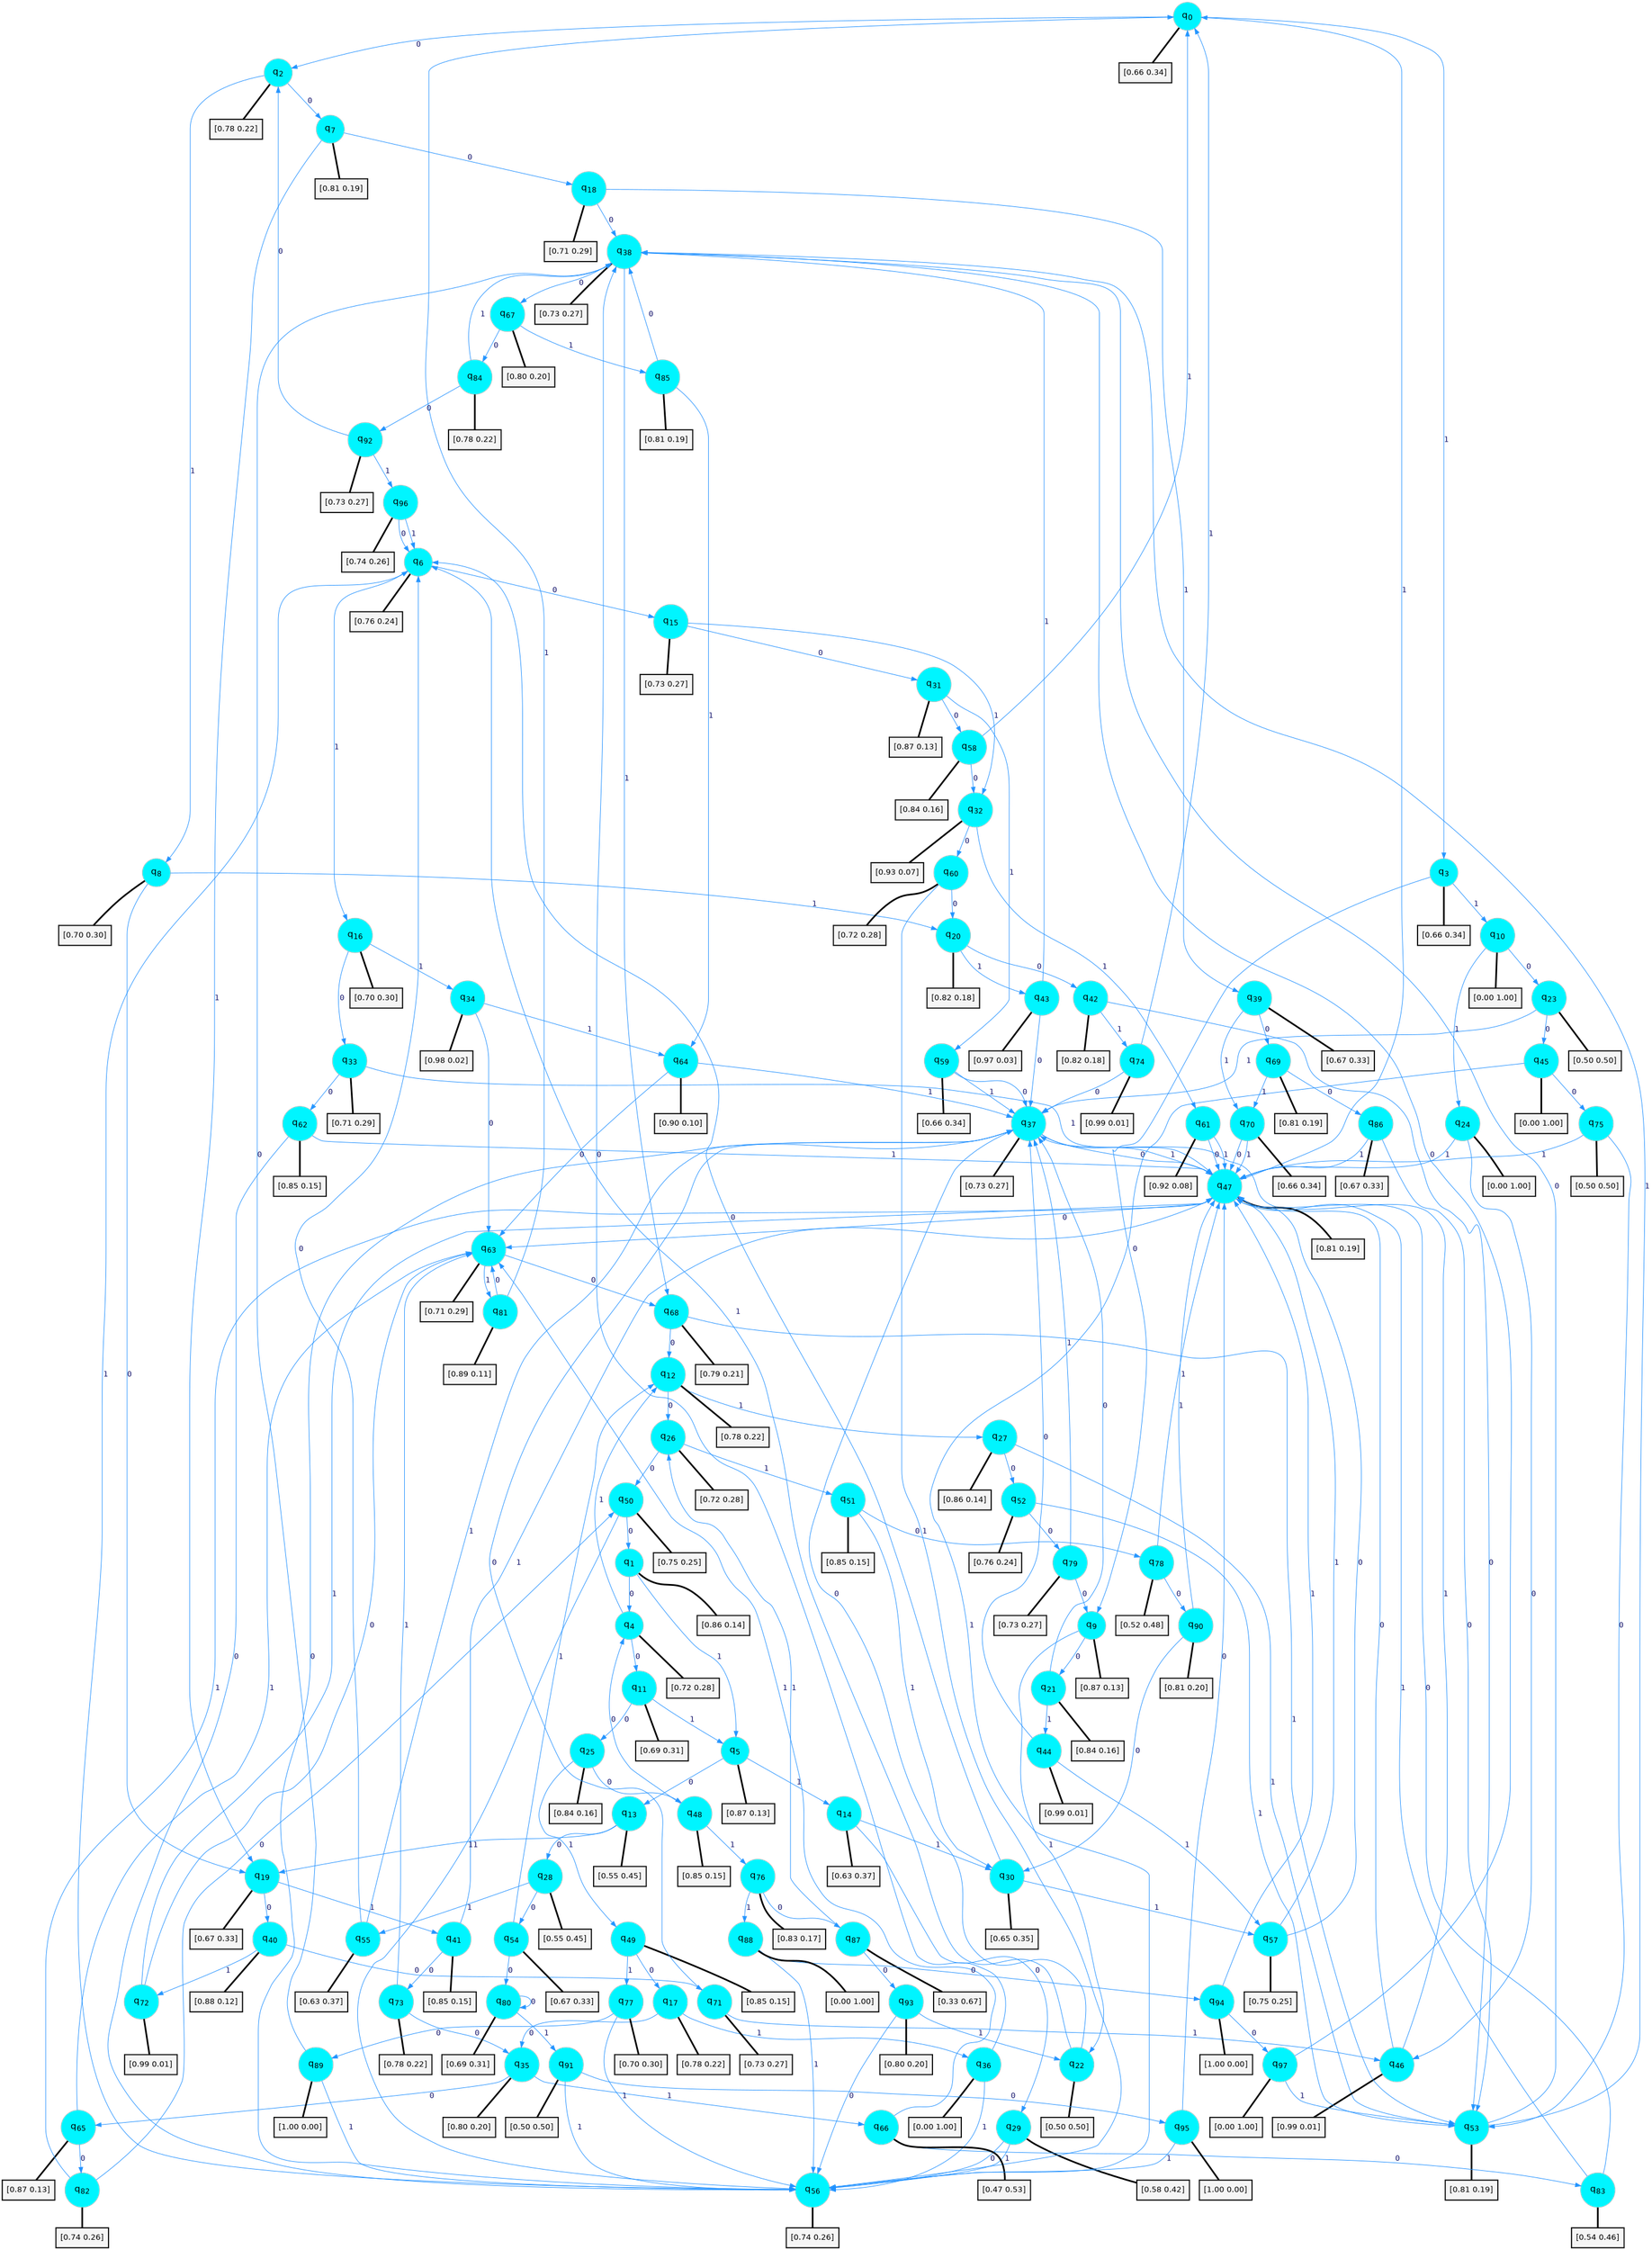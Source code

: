 digraph G {
graph [
bgcolor=transparent, dpi=300, rankdir=TD, size="40,25"];
node [
color=gray, fillcolor=turquoise1, fontcolor=black, fontname=Helvetica, fontsize=16, fontweight=bold, shape=circle, style=filled];
edge [
arrowsize=1, color=dodgerblue1, fontcolor=midnightblue, fontname=courier, fontweight=bold, penwidth=1, style=solid, weight=20];
0[label=<q<SUB>0</SUB>>];
1[label=<q<SUB>1</SUB>>];
2[label=<q<SUB>2</SUB>>];
3[label=<q<SUB>3</SUB>>];
4[label=<q<SUB>4</SUB>>];
5[label=<q<SUB>5</SUB>>];
6[label=<q<SUB>6</SUB>>];
7[label=<q<SUB>7</SUB>>];
8[label=<q<SUB>8</SUB>>];
9[label=<q<SUB>9</SUB>>];
10[label=<q<SUB>10</SUB>>];
11[label=<q<SUB>11</SUB>>];
12[label=<q<SUB>12</SUB>>];
13[label=<q<SUB>13</SUB>>];
14[label=<q<SUB>14</SUB>>];
15[label=<q<SUB>15</SUB>>];
16[label=<q<SUB>16</SUB>>];
17[label=<q<SUB>17</SUB>>];
18[label=<q<SUB>18</SUB>>];
19[label=<q<SUB>19</SUB>>];
20[label=<q<SUB>20</SUB>>];
21[label=<q<SUB>21</SUB>>];
22[label=<q<SUB>22</SUB>>];
23[label=<q<SUB>23</SUB>>];
24[label=<q<SUB>24</SUB>>];
25[label=<q<SUB>25</SUB>>];
26[label=<q<SUB>26</SUB>>];
27[label=<q<SUB>27</SUB>>];
28[label=<q<SUB>28</SUB>>];
29[label=<q<SUB>29</SUB>>];
30[label=<q<SUB>30</SUB>>];
31[label=<q<SUB>31</SUB>>];
32[label=<q<SUB>32</SUB>>];
33[label=<q<SUB>33</SUB>>];
34[label=<q<SUB>34</SUB>>];
35[label=<q<SUB>35</SUB>>];
36[label=<q<SUB>36</SUB>>];
37[label=<q<SUB>37</SUB>>];
38[label=<q<SUB>38</SUB>>];
39[label=<q<SUB>39</SUB>>];
40[label=<q<SUB>40</SUB>>];
41[label=<q<SUB>41</SUB>>];
42[label=<q<SUB>42</SUB>>];
43[label=<q<SUB>43</SUB>>];
44[label=<q<SUB>44</SUB>>];
45[label=<q<SUB>45</SUB>>];
46[label=<q<SUB>46</SUB>>];
47[label=<q<SUB>47</SUB>>];
48[label=<q<SUB>48</SUB>>];
49[label=<q<SUB>49</SUB>>];
50[label=<q<SUB>50</SUB>>];
51[label=<q<SUB>51</SUB>>];
52[label=<q<SUB>52</SUB>>];
53[label=<q<SUB>53</SUB>>];
54[label=<q<SUB>54</SUB>>];
55[label=<q<SUB>55</SUB>>];
56[label=<q<SUB>56</SUB>>];
57[label=<q<SUB>57</SUB>>];
58[label=<q<SUB>58</SUB>>];
59[label=<q<SUB>59</SUB>>];
60[label=<q<SUB>60</SUB>>];
61[label=<q<SUB>61</SUB>>];
62[label=<q<SUB>62</SUB>>];
63[label=<q<SUB>63</SUB>>];
64[label=<q<SUB>64</SUB>>];
65[label=<q<SUB>65</SUB>>];
66[label=<q<SUB>66</SUB>>];
67[label=<q<SUB>67</SUB>>];
68[label=<q<SUB>68</SUB>>];
69[label=<q<SUB>69</SUB>>];
70[label=<q<SUB>70</SUB>>];
71[label=<q<SUB>71</SUB>>];
72[label=<q<SUB>72</SUB>>];
73[label=<q<SUB>73</SUB>>];
74[label=<q<SUB>74</SUB>>];
75[label=<q<SUB>75</SUB>>];
76[label=<q<SUB>76</SUB>>];
77[label=<q<SUB>77</SUB>>];
78[label=<q<SUB>78</SUB>>];
79[label=<q<SUB>79</SUB>>];
80[label=<q<SUB>80</SUB>>];
81[label=<q<SUB>81</SUB>>];
82[label=<q<SUB>82</SUB>>];
83[label=<q<SUB>83</SUB>>];
84[label=<q<SUB>84</SUB>>];
85[label=<q<SUB>85</SUB>>];
86[label=<q<SUB>86</SUB>>];
87[label=<q<SUB>87</SUB>>];
88[label=<q<SUB>88</SUB>>];
89[label=<q<SUB>89</SUB>>];
90[label=<q<SUB>90</SUB>>];
91[label=<q<SUB>91</SUB>>];
92[label=<q<SUB>92</SUB>>];
93[label=<q<SUB>93</SUB>>];
94[label=<q<SUB>94</SUB>>];
95[label=<q<SUB>95</SUB>>];
96[label=<q<SUB>96</SUB>>];
97[label=<q<SUB>97</SUB>>];
98[label="[0.66 0.34]", shape=box,fontcolor=black, fontname=Helvetica, fontsize=14, penwidth=2, fillcolor=whitesmoke,color=black];
99[label="[0.86 0.14]", shape=box,fontcolor=black, fontname=Helvetica, fontsize=14, penwidth=2, fillcolor=whitesmoke,color=black];
100[label="[0.78 0.22]", shape=box,fontcolor=black, fontname=Helvetica, fontsize=14, penwidth=2, fillcolor=whitesmoke,color=black];
101[label="[0.66 0.34]", shape=box,fontcolor=black, fontname=Helvetica, fontsize=14, penwidth=2, fillcolor=whitesmoke,color=black];
102[label="[0.72 0.28]", shape=box,fontcolor=black, fontname=Helvetica, fontsize=14, penwidth=2, fillcolor=whitesmoke,color=black];
103[label="[0.87 0.13]", shape=box,fontcolor=black, fontname=Helvetica, fontsize=14, penwidth=2, fillcolor=whitesmoke,color=black];
104[label="[0.76 0.24]", shape=box,fontcolor=black, fontname=Helvetica, fontsize=14, penwidth=2, fillcolor=whitesmoke,color=black];
105[label="[0.81 0.19]", shape=box,fontcolor=black, fontname=Helvetica, fontsize=14, penwidth=2, fillcolor=whitesmoke,color=black];
106[label="[0.70 0.30]", shape=box,fontcolor=black, fontname=Helvetica, fontsize=14, penwidth=2, fillcolor=whitesmoke,color=black];
107[label="[0.87 0.13]", shape=box,fontcolor=black, fontname=Helvetica, fontsize=14, penwidth=2, fillcolor=whitesmoke,color=black];
108[label="[0.00 1.00]", shape=box,fontcolor=black, fontname=Helvetica, fontsize=14, penwidth=2, fillcolor=whitesmoke,color=black];
109[label="[0.69 0.31]", shape=box,fontcolor=black, fontname=Helvetica, fontsize=14, penwidth=2, fillcolor=whitesmoke,color=black];
110[label="[0.78 0.22]", shape=box,fontcolor=black, fontname=Helvetica, fontsize=14, penwidth=2, fillcolor=whitesmoke,color=black];
111[label="[0.55 0.45]", shape=box,fontcolor=black, fontname=Helvetica, fontsize=14, penwidth=2, fillcolor=whitesmoke,color=black];
112[label="[0.63 0.37]", shape=box,fontcolor=black, fontname=Helvetica, fontsize=14, penwidth=2, fillcolor=whitesmoke,color=black];
113[label="[0.73 0.27]", shape=box,fontcolor=black, fontname=Helvetica, fontsize=14, penwidth=2, fillcolor=whitesmoke,color=black];
114[label="[0.70 0.30]", shape=box,fontcolor=black, fontname=Helvetica, fontsize=14, penwidth=2, fillcolor=whitesmoke,color=black];
115[label="[0.78 0.22]", shape=box,fontcolor=black, fontname=Helvetica, fontsize=14, penwidth=2, fillcolor=whitesmoke,color=black];
116[label="[0.71 0.29]", shape=box,fontcolor=black, fontname=Helvetica, fontsize=14, penwidth=2, fillcolor=whitesmoke,color=black];
117[label="[0.67 0.33]", shape=box,fontcolor=black, fontname=Helvetica, fontsize=14, penwidth=2, fillcolor=whitesmoke,color=black];
118[label="[0.82 0.18]", shape=box,fontcolor=black, fontname=Helvetica, fontsize=14, penwidth=2, fillcolor=whitesmoke,color=black];
119[label="[0.84 0.16]", shape=box,fontcolor=black, fontname=Helvetica, fontsize=14, penwidth=2, fillcolor=whitesmoke,color=black];
120[label="[0.50 0.50]", shape=box,fontcolor=black, fontname=Helvetica, fontsize=14, penwidth=2, fillcolor=whitesmoke,color=black];
121[label="[0.50 0.50]", shape=box,fontcolor=black, fontname=Helvetica, fontsize=14, penwidth=2, fillcolor=whitesmoke,color=black];
122[label="[0.00 1.00]", shape=box,fontcolor=black, fontname=Helvetica, fontsize=14, penwidth=2, fillcolor=whitesmoke,color=black];
123[label="[0.84 0.16]", shape=box,fontcolor=black, fontname=Helvetica, fontsize=14, penwidth=2, fillcolor=whitesmoke,color=black];
124[label="[0.72 0.28]", shape=box,fontcolor=black, fontname=Helvetica, fontsize=14, penwidth=2, fillcolor=whitesmoke,color=black];
125[label="[0.86 0.14]", shape=box,fontcolor=black, fontname=Helvetica, fontsize=14, penwidth=2, fillcolor=whitesmoke,color=black];
126[label="[0.55 0.45]", shape=box,fontcolor=black, fontname=Helvetica, fontsize=14, penwidth=2, fillcolor=whitesmoke,color=black];
127[label="[0.58 0.42]", shape=box,fontcolor=black, fontname=Helvetica, fontsize=14, penwidth=2, fillcolor=whitesmoke,color=black];
128[label="[0.65 0.35]", shape=box,fontcolor=black, fontname=Helvetica, fontsize=14, penwidth=2, fillcolor=whitesmoke,color=black];
129[label="[0.87 0.13]", shape=box,fontcolor=black, fontname=Helvetica, fontsize=14, penwidth=2, fillcolor=whitesmoke,color=black];
130[label="[0.93 0.07]", shape=box,fontcolor=black, fontname=Helvetica, fontsize=14, penwidth=2, fillcolor=whitesmoke,color=black];
131[label="[0.71 0.29]", shape=box,fontcolor=black, fontname=Helvetica, fontsize=14, penwidth=2, fillcolor=whitesmoke,color=black];
132[label="[0.98 0.02]", shape=box,fontcolor=black, fontname=Helvetica, fontsize=14, penwidth=2, fillcolor=whitesmoke,color=black];
133[label="[0.80 0.20]", shape=box,fontcolor=black, fontname=Helvetica, fontsize=14, penwidth=2, fillcolor=whitesmoke,color=black];
134[label="[0.00 1.00]", shape=box,fontcolor=black, fontname=Helvetica, fontsize=14, penwidth=2, fillcolor=whitesmoke,color=black];
135[label="[0.73 0.27]", shape=box,fontcolor=black, fontname=Helvetica, fontsize=14, penwidth=2, fillcolor=whitesmoke,color=black];
136[label="[0.73 0.27]", shape=box,fontcolor=black, fontname=Helvetica, fontsize=14, penwidth=2, fillcolor=whitesmoke,color=black];
137[label="[0.67 0.33]", shape=box,fontcolor=black, fontname=Helvetica, fontsize=14, penwidth=2, fillcolor=whitesmoke,color=black];
138[label="[0.88 0.12]", shape=box,fontcolor=black, fontname=Helvetica, fontsize=14, penwidth=2, fillcolor=whitesmoke,color=black];
139[label="[0.85 0.15]", shape=box,fontcolor=black, fontname=Helvetica, fontsize=14, penwidth=2, fillcolor=whitesmoke,color=black];
140[label="[0.82 0.18]", shape=box,fontcolor=black, fontname=Helvetica, fontsize=14, penwidth=2, fillcolor=whitesmoke,color=black];
141[label="[0.97 0.03]", shape=box,fontcolor=black, fontname=Helvetica, fontsize=14, penwidth=2, fillcolor=whitesmoke,color=black];
142[label="[0.99 0.01]", shape=box,fontcolor=black, fontname=Helvetica, fontsize=14, penwidth=2, fillcolor=whitesmoke,color=black];
143[label="[0.00 1.00]", shape=box,fontcolor=black, fontname=Helvetica, fontsize=14, penwidth=2, fillcolor=whitesmoke,color=black];
144[label="[0.99 0.01]", shape=box,fontcolor=black, fontname=Helvetica, fontsize=14, penwidth=2, fillcolor=whitesmoke,color=black];
145[label="[0.81 0.19]", shape=box,fontcolor=black, fontname=Helvetica, fontsize=14, penwidth=2, fillcolor=whitesmoke,color=black];
146[label="[0.85 0.15]", shape=box,fontcolor=black, fontname=Helvetica, fontsize=14, penwidth=2, fillcolor=whitesmoke,color=black];
147[label="[0.85 0.15]", shape=box,fontcolor=black, fontname=Helvetica, fontsize=14, penwidth=2, fillcolor=whitesmoke,color=black];
148[label="[0.75 0.25]", shape=box,fontcolor=black, fontname=Helvetica, fontsize=14, penwidth=2, fillcolor=whitesmoke,color=black];
149[label="[0.85 0.15]", shape=box,fontcolor=black, fontname=Helvetica, fontsize=14, penwidth=2, fillcolor=whitesmoke,color=black];
150[label="[0.76 0.24]", shape=box,fontcolor=black, fontname=Helvetica, fontsize=14, penwidth=2, fillcolor=whitesmoke,color=black];
151[label="[0.81 0.19]", shape=box,fontcolor=black, fontname=Helvetica, fontsize=14, penwidth=2, fillcolor=whitesmoke,color=black];
152[label="[0.67 0.33]", shape=box,fontcolor=black, fontname=Helvetica, fontsize=14, penwidth=2, fillcolor=whitesmoke,color=black];
153[label="[0.63 0.37]", shape=box,fontcolor=black, fontname=Helvetica, fontsize=14, penwidth=2, fillcolor=whitesmoke,color=black];
154[label="[0.74 0.26]", shape=box,fontcolor=black, fontname=Helvetica, fontsize=14, penwidth=2, fillcolor=whitesmoke,color=black];
155[label="[0.75 0.25]", shape=box,fontcolor=black, fontname=Helvetica, fontsize=14, penwidth=2, fillcolor=whitesmoke,color=black];
156[label="[0.84 0.16]", shape=box,fontcolor=black, fontname=Helvetica, fontsize=14, penwidth=2, fillcolor=whitesmoke,color=black];
157[label="[0.66 0.34]", shape=box,fontcolor=black, fontname=Helvetica, fontsize=14, penwidth=2, fillcolor=whitesmoke,color=black];
158[label="[0.72 0.28]", shape=box,fontcolor=black, fontname=Helvetica, fontsize=14, penwidth=2, fillcolor=whitesmoke,color=black];
159[label="[0.92 0.08]", shape=box,fontcolor=black, fontname=Helvetica, fontsize=14, penwidth=2, fillcolor=whitesmoke,color=black];
160[label="[0.85 0.15]", shape=box,fontcolor=black, fontname=Helvetica, fontsize=14, penwidth=2, fillcolor=whitesmoke,color=black];
161[label="[0.71 0.29]", shape=box,fontcolor=black, fontname=Helvetica, fontsize=14, penwidth=2, fillcolor=whitesmoke,color=black];
162[label="[0.90 0.10]", shape=box,fontcolor=black, fontname=Helvetica, fontsize=14, penwidth=2, fillcolor=whitesmoke,color=black];
163[label="[0.87 0.13]", shape=box,fontcolor=black, fontname=Helvetica, fontsize=14, penwidth=2, fillcolor=whitesmoke,color=black];
164[label="[0.47 0.53]", shape=box,fontcolor=black, fontname=Helvetica, fontsize=14, penwidth=2, fillcolor=whitesmoke,color=black];
165[label="[0.80 0.20]", shape=box,fontcolor=black, fontname=Helvetica, fontsize=14, penwidth=2, fillcolor=whitesmoke,color=black];
166[label="[0.79 0.21]", shape=box,fontcolor=black, fontname=Helvetica, fontsize=14, penwidth=2, fillcolor=whitesmoke,color=black];
167[label="[0.81 0.19]", shape=box,fontcolor=black, fontname=Helvetica, fontsize=14, penwidth=2, fillcolor=whitesmoke,color=black];
168[label="[0.66 0.34]", shape=box,fontcolor=black, fontname=Helvetica, fontsize=14, penwidth=2, fillcolor=whitesmoke,color=black];
169[label="[0.73 0.27]", shape=box,fontcolor=black, fontname=Helvetica, fontsize=14, penwidth=2, fillcolor=whitesmoke,color=black];
170[label="[0.99 0.01]", shape=box,fontcolor=black, fontname=Helvetica, fontsize=14, penwidth=2, fillcolor=whitesmoke,color=black];
171[label="[0.78 0.22]", shape=box,fontcolor=black, fontname=Helvetica, fontsize=14, penwidth=2, fillcolor=whitesmoke,color=black];
172[label="[0.99 0.01]", shape=box,fontcolor=black, fontname=Helvetica, fontsize=14, penwidth=2, fillcolor=whitesmoke,color=black];
173[label="[0.50 0.50]", shape=box,fontcolor=black, fontname=Helvetica, fontsize=14, penwidth=2, fillcolor=whitesmoke,color=black];
174[label="[0.83 0.17]", shape=box,fontcolor=black, fontname=Helvetica, fontsize=14, penwidth=2, fillcolor=whitesmoke,color=black];
175[label="[0.70 0.30]", shape=box,fontcolor=black, fontname=Helvetica, fontsize=14, penwidth=2, fillcolor=whitesmoke,color=black];
176[label="[0.52 0.48]", shape=box,fontcolor=black, fontname=Helvetica, fontsize=14, penwidth=2, fillcolor=whitesmoke,color=black];
177[label="[0.73 0.27]", shape=box,fontcolor=black, fontname=Helvetica, fontsize=14, penwidth=2, fillcolor=whitesmoke,color=black];
178[label="[0.69 0.31]", shape=box,fontcolor=black, fontname=Helvetica, fontsize=14, penwidth=2, fillcolor=whitesmoke,color=black];
179[label="[0.89 0.11]", shape=box,fontcolor=black, fontname=Helvetica, fontsize=14, penwidth=2, fillcolor=whitesmoke,color=black];
180[label="[0.74 0.26]", shape=box,fontcolor=black, fontname=Helvetica, fontsize=14, penwidth=2, fillcolor=whitesmoke,color=black];
181[label="[0.54 0.46]", shape=box,fontcolor=black, fontname=Helvetica, fontsize=14, penwidth=2, fillcolor=whitesmoke,color=black];
182[label="[0.78 0.22]", shape=box,fontcolor=black, fontname=Helvetica, fontsize=14, penwidth=2, fillcolor=whitesmoke,color=black];
183[label="[0.81 0.19]", shape=box,fontcolor=black, fontname=Helvetica, fontsize=14, penwidth=2, fillcolor=whitesmoke,color=black];
184[label="[0.67 0.33]", shape=box,fontcolor=black, fontname=Helvetica, fontsize=14, penwidth=2, fillcolor=whitesmoke,color=black];
185[label="[0.33 0.67]", shape=box,fontcolor=black, fontname=Helvetica, fontsize=14, penwidth=2, fillcolor=whitesmoke,color=black];
186[label="[0.00 1.00]", shape=box,fontcolor=black, fontname=Helvetica, fontsize=14, penwidth=2, fillcolor=whitesmoke,color=black];
187[label="[1.00 0.00]", shape=box,fontcolor=black, fontname=Helvetica, fontsize=14, penwidth=2, fillcolor=whitesmoke,color=black];
188[label="[0.81 0.20]", shape=box,fontcolor=black, fontname=Helvetica, fontsize=14, penwidth=2, fillcolor=whitesmoke,color=black];
189[label="[0.50 0.50]", shape=box,fontcolor=black, fontname=Helvetica, fontsize=14, penwidth=2, fillcolor=whitesmoke,color=black];
190[label="[0.73 0.27]", shape=box,fontcolor=black, fontname=Helvetica, fontsize=14, penwidth=2, fillcolor=whitesmoke,color=black];
191[label="[0.80 0.20]", shape=box,fontcolor=black, fontname=Helvetica, fontsize=14, penwidth=2, fillcolor=whitesmoke,color=black];
192[label="[1.00 0.00]", shape=box,fontcolor=black, fontname=Helvetica, fontsize=14, penwidth=2, fillcolor=whitesmoke,color=black];
193[label="[1.00 0.00]", shape=box,fontcolor=black, fontname=Helvetica, fontsize=14, penwidth=2, fillcolor=whitesmoke,color=black];
194[label="[0.74 0.26]", shape=box,fontcolor=black, fontname=Helvetica, fontsize=14, penwidth=2, fillcolor=whitesmoke,color=black];
195[label="[0.00 1.00]", shape=box,fontcolor=black, fontname=Helvetica, fontsize=14, penwidth=2, fillcolor=whitesmoke,color=black];
0->2 [label=0];
0->3 [label=1];
0->98 [arrowhead=none, penwidth=3,color=black];
1->4 [label=0];
1->5 [label=1];
1->99 [arrowhead=none, penwidth=3,color=black];
2->7 [label=0];
2->8 [label=1];
2->100 [arrowhead=none, penwidth=3,color=black];
3->9 [label=0];
3->10 [label=1];
3->101 [arrowhead=none, penwidth=3,color=black];
4->11 [label=0];
4->12 [label=1];
4->102 [arrowhead=none, penwidth=3,color=black];
5->13 [label=0];
5->14 [label=1];
5->103 [arrowhead=none, penwidth=3,color=black];
6->15 [label=0];
6->16 [label=1];
6->104 [arrowhead=none, penwidth=3,color=black];
7->18 [label=0];
7->19 [label=1];
7->105 [arrowhead=none, penwidth=3,color=black];
8->19 [label=0];
8->20 [label=1];
8->106 [arrowhead=none, penwidth=3,color=black];
9->21 [label=0];
9->22 [label=1];
9->107 [arrowhead=none, penwidth=3,color=black];
10->23 [label=0];
10->24 [label=1];
10->108 [arrowhead=none, penwidth=3,color=black];
11->25 [label=0];
11->5 [label=1];
11->109 [arrowhead=none, penwidth=3,color=black];
12->26 [label=0];
12->27 [label=1];
12->110 [arrowhead=none, penwidth=3,color=black];
13->28 [label=0];
13->19 [label=1];
13->111 [arrowhead=none, penwidth=3,color=black];
14->29 [label=0];
14->30 [label=1];
14->112 [arrowhead=none, penwidth=3,color=black];
15->31 [label=0];
15->32 [label=1];
15->113 [arrowhead=none, penwidth=3,color=black];
16->33 [label=0];
16->34 [label=1];
16->114 [arrowhead=none, penwidth=3,color=black];
17->35 [label=0];
17->36 [label=1];
17->115 [arrowhead=none, penwidth=3,color=black];
18->38 [label=0];
18->39 [label=1];
18->116 [arrowhead=none, penwidth=3,color=black];
19->40 [label=0];
19->41 [label=1];
19->117 [arrowhead=none, penwidth=3,color=black];
20->42 [label=0];
20->43 [label=1];
20->118 [arrowhead=none, penwidth=3,color=black];
21->37 [label=0];
21->44 [label=1];
21->119 [arrowhead=none, penwidth=3,color=black];
22->37 [label=0];
22->6 [label=1];
22->120 [arrowhead=none, penwidth=3,color=black];
23->45 [label=0];
23->37 [label=1];
23->121 [arrowhead=none, penwidth=3,color=black];
24->46 [label=0];
24->47 [label=1];
24->122 [arrowhead=none, penwidth=3,color=black];
25->48 [label=0];
25->49 [label=1];
25->123 [arrowhead=none, penwidth=3,color=black];
26->50 [label=0];
26->51 [label=1];
26->124 [arrowhead=none, penwidth=3,color=black];
27->52 [label=0];
27->53 [label=1];
27->125 [arrowhead=none, penwidth=3,color=black];
28->54 [label=0];
28->55 [label=1];
28->126 [arrowhead=none, penwidth=3,color=black];
29->56 [label=0];
29->56 [label=1];
29->127 [arrowhead=none, penwidth=3,color=black];
30->6 [label=0];
30->57 [label=1];
30->128 [arrowhead=none, penwidth=3,color=black];
31->58 [label=0];
31->59 [label=1];
31->129 [arrowhead=none, penwidth=3,color=black];
32->60 [label=0];
32->61 [label=1];
32->130 [arrowhead=none, penwidth=3,color=black];
33->62 [label=0];
33->47 [label=1];
33->131 [arrowhead=none, penwidth=3,color=black];
34->63 [label=0];
34->64 [label=1];
34->132 [arrowhead=none, penwidth=3,color=black];
35->65 [label=0];
35->66 [label=1];
35->133 [arrowhead=none, penwidth=3,color=black];
36->38 [label=0];
36->56 [label=1];
36->134 [arrowhead=none, penwidth=3,color=black];
37->47 [label=0];
37->47 [label=1];
37->135 [arrowhead=none, penwidth=3,color=black];
38->67 [label=0];
38->68 [label=1];
38->136 [arrowhead=none, penwidth=3,color=black];
39->69 [label=0];
39->70 [label=1];
39->137 [arrowhead=none, penwidth=3,color=black];
40->71 [label=0];
40->72 [label=1];
40->138 [arrowhead=none, penwidth=3,color=black];
41->73 [label=0];
41->47 [label=1];
41->139 [arrowhead=none, penwidth=3,color=black];
42->53 [label=0];
42->74 [label=1];
42->140 [arrowhead=none, penwidth=3,color=black];
43->37 [label=0];
43->38 [label=1];
43->141 [arrowhead=none, penwidth=3,color=black];
44->37 [label=0];
44->57 [label=1];
44->142 [arrowhead=none, penwidth=3,color=black];
45->75 [label=0];
45->56 [label=1];
45->143 [arrowhead=none, penwidth=3,color=black];
46->47 [label=0];
46->37 [label=1];
46->144 [arrowhead=none, penwidth=3,color=black];
47->63 [label=0];
47->0 [label=1];
47->145 [arrowhead=none, penwidth=3,color=black];
48->4 [label=0];
48->76 [label=1];
48->146 [arrowhead=none, penwidth=3,color=black];
49->17 [label=0];
49->77 [label=1];
49->147 [arrowhead=none, penwidth=3,color=black];
50->1 [label=0];
50->56 [label=1];
50->148 [arrowhead=none, penwidth=3,color=black];
51->78 [label=0];
51->30 [label=1];
51->149 [arrowhead=none, penwidth=3,color=black];
52->79 [label=0];
52->53 [label=1];
52->150 [arrowhead=none, penwidth=3,color=black];
53->38 [label=0];
53->38 [label=1];
53->151 [arrowhead=none, penwidth=3,color=black];
54->80 [label=0];
54->12 [label=1];
54->152 [arrowhead=none, penwidth=3,color=black];
55->6 [label=0];
55->37 [label=1];
55->153 [arrowhead=none, penwidth=3,color=black];
56->37 [label=0];
56->6 [label=1];
56->154 [arrowhead=none, penwidth=3,color=black];
57->47 [label=0];
57->47 [label=1];
57->155 [arrowhead=none, penwidth=3,color=black];
58->32 [label=0];
58->0 [label=1];
58->156 [arrowhead=none, penwidth=3,color=black];
59->37 [label=0];
59->37 [label=1];
59->157 [arrowhead=none, penwidth=3,color=black];
60->20 [label=0];
60->56 [label=1];
60->158 [arrowhead=none, penwidth=3,color=black];
61->47 [label=0];
61->47 [label=1];
61->159 [arrowhead=none, penwidth=3,color=black];
62->56 [label=0];
62->47 [label=1];
62->160 [arrowhead=none, penwidth=3,color=black];
63->68 [label=0];
63->81 [label=1];
63->161 [arrowhead=none, penwidth=3,color=black];
64->63 [label=0];
64->37 [label=1];
64->162 [arrowhead=none, penwidth=3,color=black];
65->82 [label=0];
65->63 [label=1];
65->163 [arrowhead=none, penwidth=3,color=black];
66->83 [label=0];
66->63 [label=1];
66->164 [arrowhead=none, penwidth=3,color=black];
67->84 [label=0];
67->85 [label=1];
67->165 [arrowhead=none, penwidth=3,color=black];
68->12 [label=0];
68->53 [label=1];
68->166 [arrowhead=none, penwidth=3,color=black];
69->86 [label=0];
69->70 [label=1];
69->167 [arrowhead=none, penwidth=3,color=black];
70->47 [label=0];
70->47 [label=1];
70->168 [arrowhead=none, penwidth=3,color=black];
71->37 [label=0];
71->46 [label=1];
71->169 [arrowhead=none, penwidth=3,color=black];
72->63 [label=0];
72->47 [label=1];
72->170 [arrowhead=none, penwidth=3,color=black];
73->35 [label=0];
73->63 [label=1];
73->171 [arrowhead=none, penwidth=3,color=black];
74->37 [label=0];
74->0 [label=1];
74->172 [arrowhead=none, penwidth=3,color=black];
75->53 [label=0];
75->47 [label=1];
75->173 [arrowhead=none, penwidth=3,color=black];
76->87 [label=0];
76->88 [label=1];
76->174 [arrowhead=none, penwidth=3,color=black];
77->89 [label=0];
77->56 [label=1];
77->175 [arrowhead=none, penwidth=3,color=black];
78->90 [label=0];
78->47 [label=1];
78->176 [arrowhead=none, penwidth=3,color=black];
79->9 [label=0];
79->37 [label=1];
79->177 [arrowhead=none, penwidth=3,color=black];
80->80 [label=0];
80->91 [label=1];
80->178 [arrowhead=none, penwidth=3,color=black];
81->63 [label=0];
81->0 [label=1];
81->179 [arrowhead=none, penwidth=3,color=black];
82->50 [label=0];
82->47 [label=1];
82->180 [arrowhead=none, penwidth=3,color=black];
83->47 [label=0];
83->47 [label=1];
83->181 [arrowhead=none, penwidth=3,color=black];
84->92 [label=0];
84->38 [label=1];
84->182 [arrowhead=none, penwidth=3,color=black];
85->38 [label=0];
85->64 [label=1];
85->183 [arrowhead=none, penwidth=3,color=black];
86->53 [label=0];
86->47 [label=1];
86->184 [arrowhead=none, penwidth=3,color=black];
87->93 [label=0];
87->26 [label=1];
87->185 [arrowhead=none, penwidth=3,color=black];
88->94 [label=0];
88->56 [label=1];
88->186 [arrowhead=none, penwidth=3,color=black];
89->38 [label=0];
89->56 [label=1];
89->187 [arrowhead=none, penwidth=3,color=black];
90->30 [label=0];
90->47 [label=1];
90->188 [arrowhead=none, penwidth=3,color=black];
91->95 [label=0];
91->56 [label=1];
91->189 [arrowhead=none, penwidth=3,color=black];
92->2 [label=0];
92->96 [label=1];
92->190 [arrowhead=none, penwidth=3,color=black];
93->56 [label=0];
93->22 [label=1];
93->191 [arrowhead=none, penwidth=3,color=black];
94->97 [label=0];
94->47 [label=1];
94->192 [arrowhead=none, penwidth=3,color=black];
95->47 [label=0];
95->56 [label=1];
95->193 [arrowhead=none, penwidth=3,color=black];
96->6 [label=0];
96->6 [label=1];
96->194 [arrowhead=none, penwidth=3,color=black];
97->38 [label=0];
97->53 [label=1];
97->195 [arrowhead=none, penwidth=3,color=black];
}
